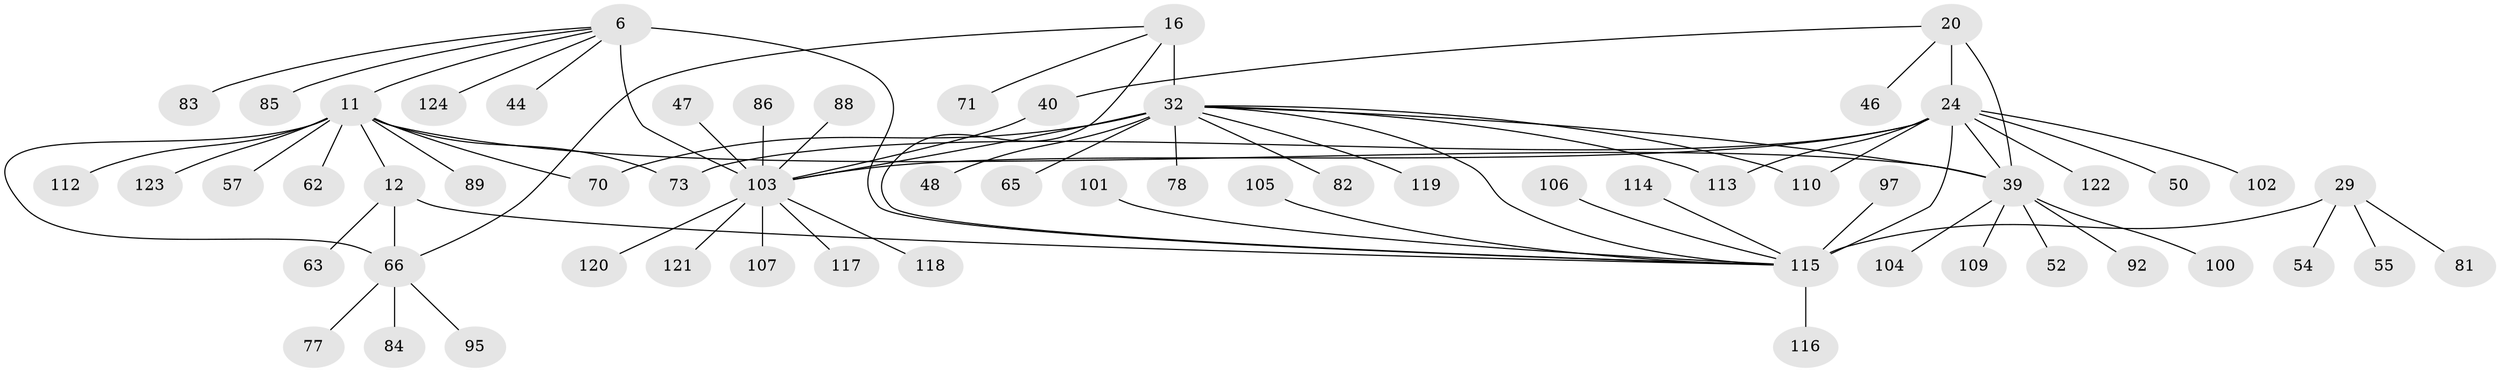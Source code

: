 // original degree distribution, {8: 0.04838709677419355, 11: 0.024193548387096774, 5: 0.016129032258064516, 9: 0.04838709677419355, 13: 0.008064516129032258, 6: 0.024193548387096774, 7: 0.056451612903225805, 10: 0.008064516129032258, 14: 0.008064516129032258, 1: 0.5483870967741935, 3: 0.07258064516129033, 2: 0.13709677419354838}
// Generated by graph-tools (version 1.1) at 2025/56/03/09/25 04:56:08]
// undirected, 62 vertices, 75 edges
graph export_dot {
graph [start="1"]
  node [color=gray90,style=filled];
  6 [super="+2"];
  11 [super="+7+10"];
  12 [super="+9"];
  16 [super="+14"];
  20 [super="+19"];
  24 [super="+21"];
  29 [super="+28"];
  32 [super="+17+18"];
  39 [super="+37+23"];
  40;
  44;
  46;
  47;
  48;
  50;
  52;
  54;
  55;
  57;
  62;
  63;
  65 [super="+38+42"];
  66 [super="+60"];
  70;
  71;
  73;
  77;
  78;
  81;
  82;
  83;
  84;
  85;
  86;
  88;
  89 [super="+87"];
  92;
  95;
  97;
  100;
  101;
  102 [super="+76"];
  103 [super="+5"];
  104;
  105;
  106;
  107;
  109 [super="+99"];
  110 [super="+98"];
  112 [super="+35+36"];
  113;
  114;
  115 [super="+49+94+53+67+75+79+90+96"];
  116;
  117;
  118 [super="+64+111"];
  119;
  120 [super="+58"];
  121 [super="+72+93+108"];
  122 [super="+74"];
  123;
  124;
  6 -- 11;
  6 -- 44;
  6 -- 83;
  6 -- 85;
  6 -- 124;
  6 -- 115;
  6 -- 103 [weight=9];
  11 -- 12 [weight=6];
  11 -- 57;
  11 -- 62;
  11 -- 70;
  11 -- 123;
  11 -- 39 [weight=2];
  11 -- 73;
  11 -- 112;
  11 -- 89;
  11 -- 66 [weight=3];
  12 -- 63;
  12 -- 115;
  12 -- 66 [weight=2];
  16 -- 71;
  16 -- 115;
  16 -- 32 [weight=8];
  16 -- 66 [weight=2];
  20 -- 24 [weight=4];
  20 -- 40;
  20 -- 46;
  20 -- 39 [weight=4];
  24 -- 50;
  24 -- 113;
  24 -- 73;
  24 -- 122;
  24 -- 102;
  24 -- 110;
  24 -- 39 [weight=4];
  24 -- 115 [weight=2];
  24 -- 103;
  29 -- 81;
  29 -- 54;
  29 -- 55;
  29 -- 115 [weight=8];
  32 -- 65;
  32 -- 70;
  32 -- 78;
  32 -- 110;
  32 -- 48;
  32 -- 82;
  32 -- 115 [weight=2];
  32 -- 113;
  32 -- 119;
  32 -- 39;
  32 -- 103;
  39 -- 100;
  39 -- 104;
  39 -- 109;
  39 -- 52;
  39 -- 92;
  40 -- 103;
  47 -- 103;
  66 -- 84;
  66 -- 77;
  66 -- 95;
  86 -- 103;
  88 -- 103;
  97 -- 115;
  101 -- 115;
  103 -- 107;
  103 -- 117;
  103 -- 118;
  103 -- 121;
  103 -- 120;
  105 -- 115;
  106 -- 115;
  114 -- 115;
  115 -- 116;
}
